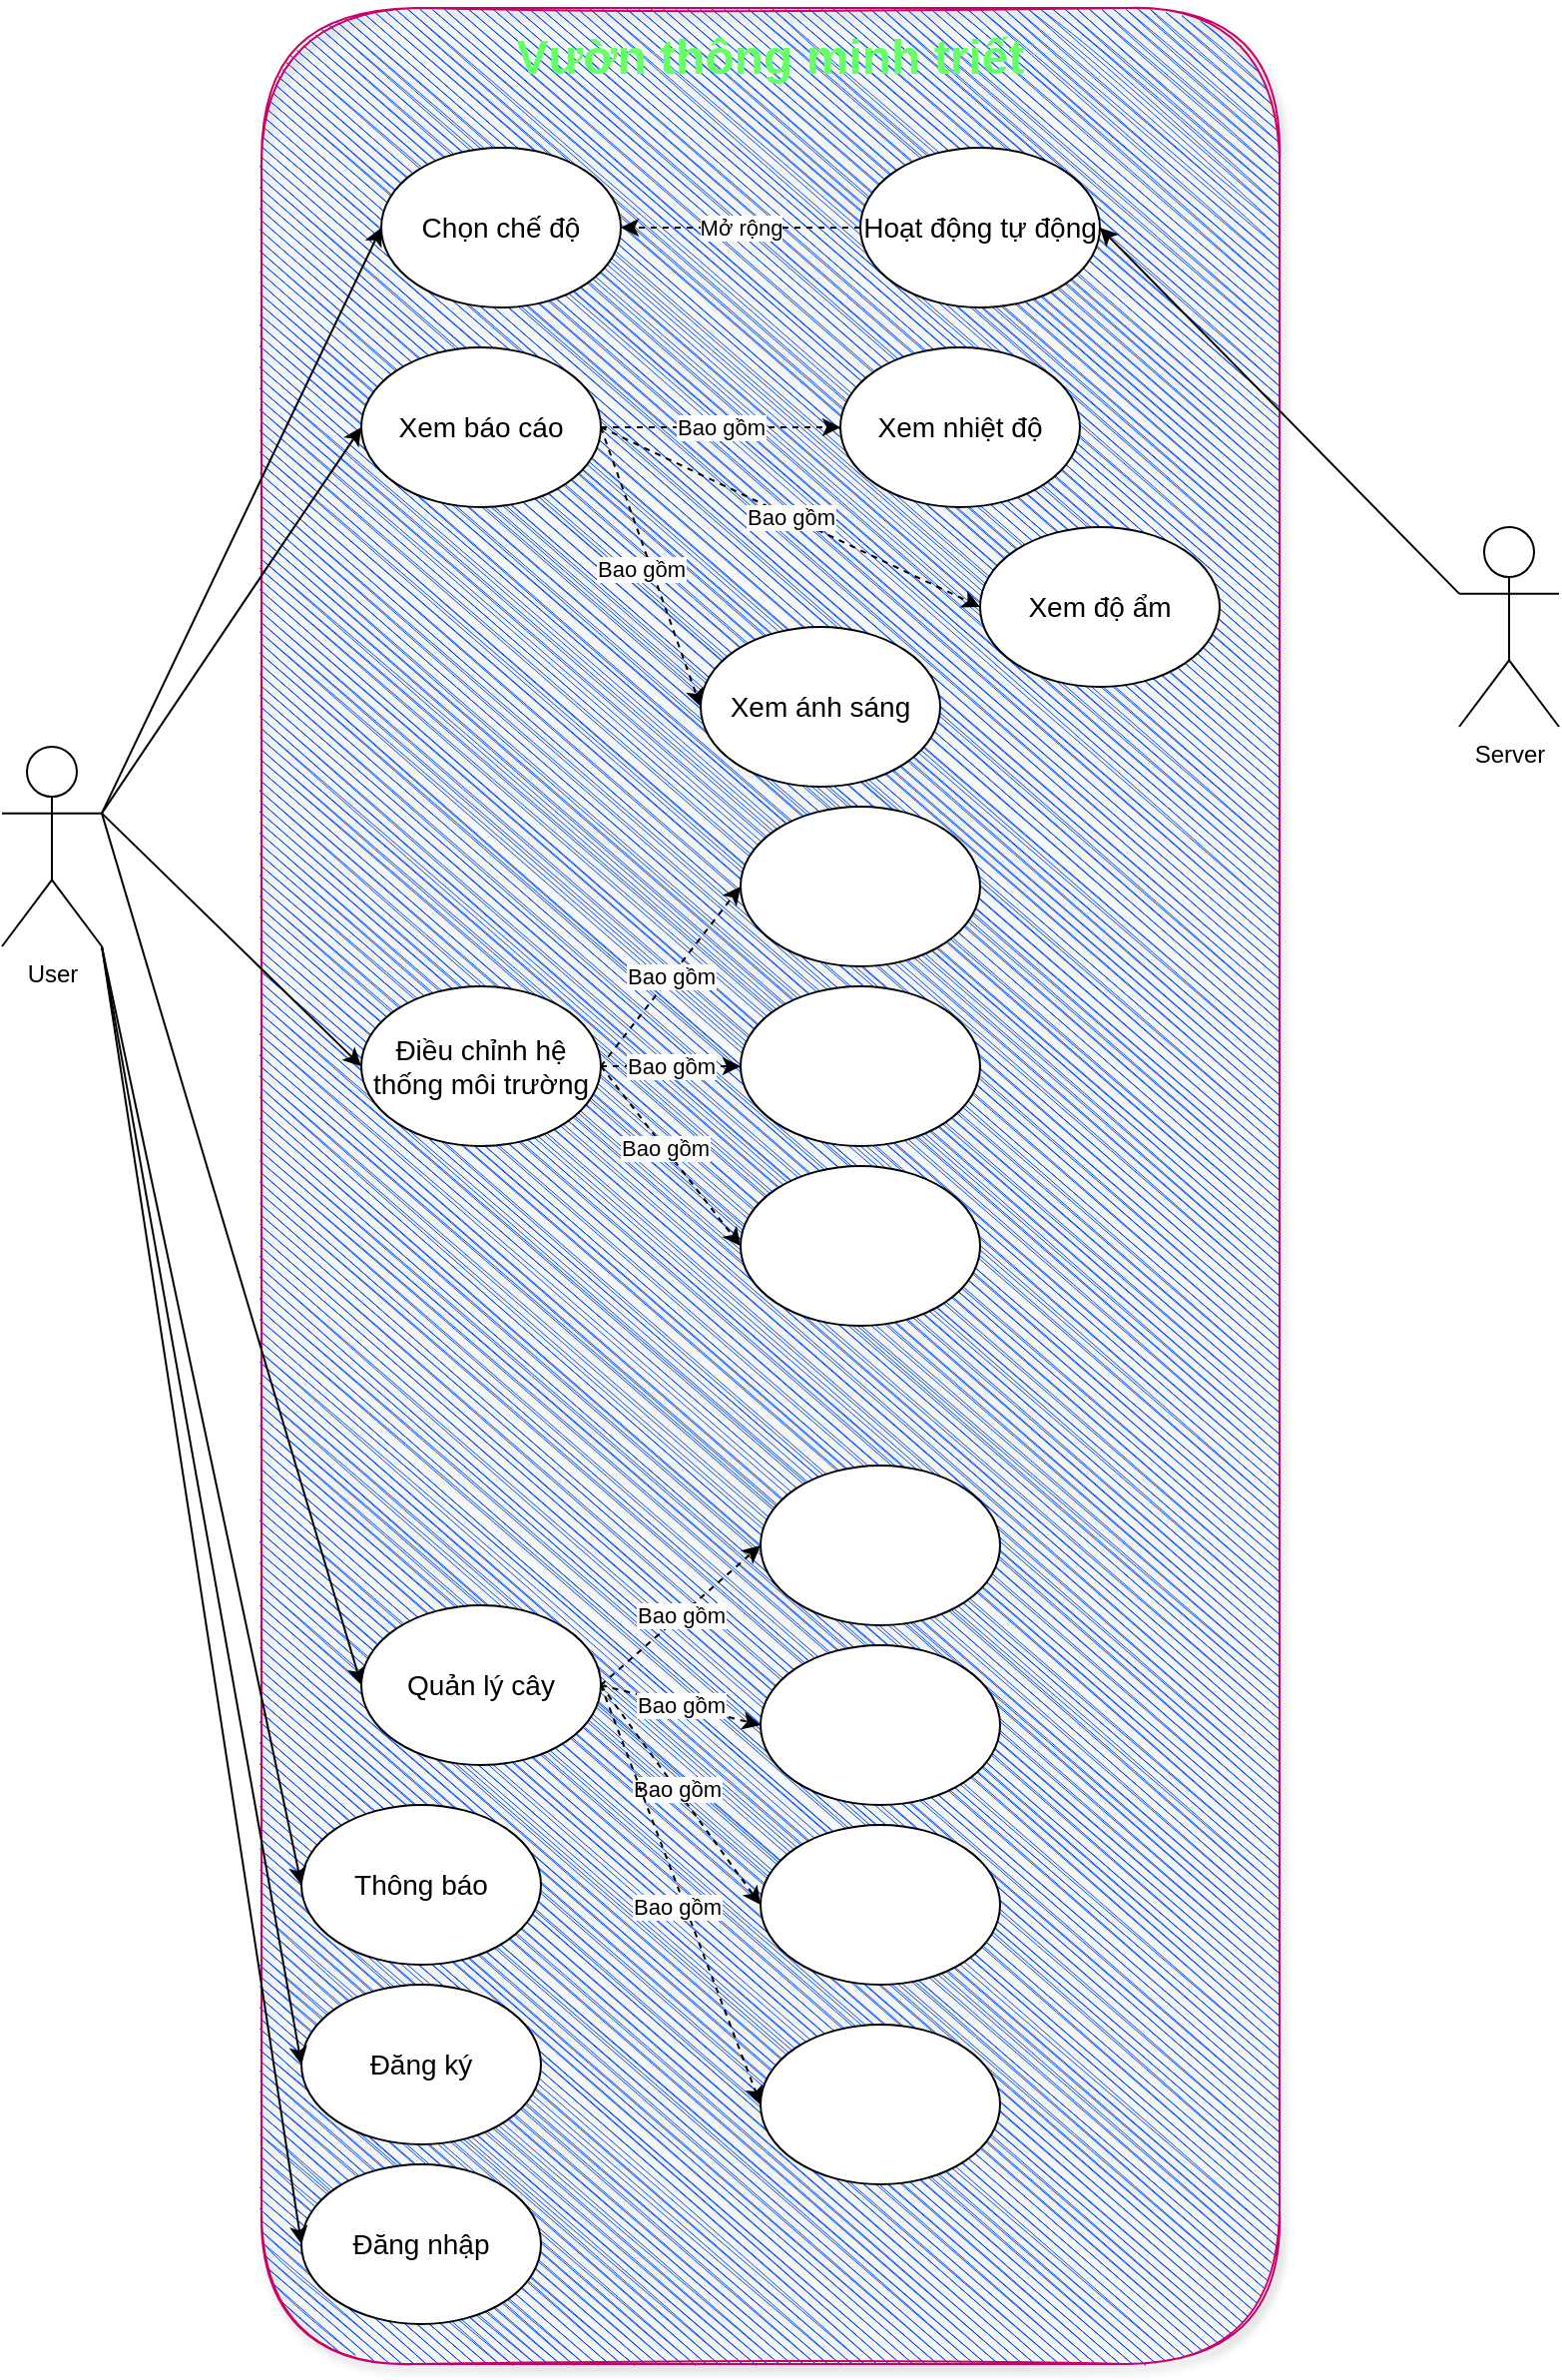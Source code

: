 <mxfile>
    <diagram id="cD7PS45kZMAy1JJQ16nZ" name="Use Case Diagram">
        <mxGraphModel dx="988" dy="420" grid="1" gridSize="10" guides="1" tooltips="1" connect="1" arrows="1" fold="1" page="1" pageScale="1" pageWidth="827" pageHeight="1169" math="0" shadow="0">
            <root>
                <mxCell id="0"/>
                <mxCell id="1" parent="0"/>
                <mxCell id="55" value="" style="rounded=1;whiteSpace=wrap;html=1;fontSize=24;direction=south;fillColor=#0050ef;fontColor=#ffffff;strokeColor=#CC0066;shadow=1;glass=0;sketch=1;gradientDirection=east;" vertex="1" parent="1">
                    <mxGeometry x="160" y="70" width="510" height="1180" as="geometry"/>
                </mxCell>
                <mxCell id="6" value="User" style="shape=umlActor;verticalLabelPosition=bottom;verticalAlign=top;html=1;outlineConnect=0;" vertex="1" parent="1">
                    <mxGeometry x="30" y="440" width="50" height="100" as="geometry"/>
                </mxCell>
                <mxCell id="10" value="&lt;font style=&quot;font-size: 14px;&quot;&gt;Chọn chế độ&lt;/font&gt;" style="ellipse;whiteSpace=wrap;html=1;" vertex="1" parent="1">
                    <mxGeometry x="220" y="140" width="120" height="80" as="geometry"/>
                </mxCell>
                <mxCell id="11" value="&lt;font style=&quot;font-size: 14px;&quot;&gt;Hoạt động tự động&lt;/font&gt;" style="ellipse;whiteSpace=wrap;html=1;" vertex="1" parent="1">
                    <mxGeometry x="460" y="140" width="120" height="80" as="geometry"/>
                </mxCell>
                <mxCell id="12" value="" style="endArrow=classic;html=1;exitX=0;exitY=0.5;exitDx=0;exitDy=0;entryX=1;entryY=0.5;entryDx=0;entryDy=0;dashed=1;" edge="1" parent="1" source="11" target="10">
                    <mxGeometry relative="1" as="geometry">
                        <mxPoint x="320" y="100" as="sourcePoint"/>
                        <mxPoint x="420" y="100" as="targetPoint"/>
                    </mxGeometry>
                </mxCell>
                <mxCell id="13" value="Mở rộng" style="edgeLabel;resizable=0;html=1;align=center;verticalAlign=middle;" connectable="0" vertex="1" parent="12">
                    <mxGeometry relative="1" as="geometry"/>
                </mxCell>
                <mxCell id="15" value="&lt;span data-lucid-content=&quot;{&amp;quot;t&amp;quot;:&amp;quot;Điều chỉnh ánh sáng&amp;quot;,&amp;quot;m&amp;quot;:[{&amp;quot;s&amp;quot;:0,&amp;quot;n&amp;quot;:&amp;quot;a&amp;quot;,&amp;quot;v&amp;quot;:&amp;quot;center&amp;quot;},{&amp;quot;s&amp;quot;:0,&amp;quot;n&amp;quot;:&amp;quot;fc&amp;quot;,&amp;quot;v&amp;quot;:&amp;quot;Oblique&amp;quot;,&amp;quot;e&amp;quot;:19},{&amp;quot;s&amp;quot;:0,&amp;quot;n&amp;quot;:&amp;quot;fid&amp;quot;,&amp;quot;v&amp;quot;:8,&amp;quot;e&amp;quot;:19},{&amp;quot;s&amp;quot;:0,&amp;quot;n&amp;quot;:&amp;quot;i&amp;quot;,&amp;quot;v&amp;quot;:true,&amp;quot;e&amp;quot;:19},{&amp;quot;s&amp;quot;:0,&amp;quot;n&amp;quot;:&amp;quot;s&amp;quot;,&amp;quot;v&amp;quot;:17.778,&amp;quot;e&amp;quot;:19},{&amp;quot;s&amp;quot;:0,&amp;quot;n&amp;quot;:&amp;quot;c&amp;quot;,&amp;quot;v&amp;quot;:&amp;quot;#ffffffff&amp;quot;,&amp;quot;e&amp;quot;:19}]}&quot; data-lucid-type=&quot;application/vnd.lucid.text&quot; style=&quot;font-size: 14px;&quot;&gt;&lt;span style=&quot;color: rgb(255, 255, 255); font-size: 14px;&quot;&gt;Điều chỉnh ánh sáng&lt;/span&gt;&lt;/span&gt;" style="ellipse;whiteSpace=wrap;html=1;fontSize=14;" vertex="1" parent="1">
                    <mxGeometry x="400" y="560" width="120" height="80" as="geometry"/>
                </mxCell>
                <mxCell id="16" value="&lt;font style=&quot;font-size: 14px;&quot;&gt;Xem báo cáo&lt;/font&gt;" style="ellipse;whiteSpace=wrap;html=1;" vertex="1" parent="1">
                    <mxGeometry x="210" y="240" width="120" height="80" as="geometry"/>
                </mxCell>
                <mxCell id="17" value="&lt;span data-lucid-content=&quot;{&amp;quot;t&amp;quot;:&amp;quot;Điều chỉnh ánh sáng&amp;quot;,&amp;quot;m&amp;quot;:[{&amp;quot;s&amp;quot;:0,&amp;quot;n&amp;quot;:&amp;quot;a&amp;quot;,&amp;quot;v&amp;quot;:&amp;quot;center&amp;quot;},{&amp;quot;s&amp;quot;:0,&amp;quot;n&amp;quot;:&amp;quot;fc&amp;quot;,&amp;quot;v&amp;quot;:&amp;quot;Oblique&amp;quot;,&amp;quot;e&amp;quot;:19},{&amp;quot;s&amp;quot;:0,&amp;quot;n&amp;quot;:&amp;quot;fid&amp;quot;,&amp;quot;v&amp;quot;:8,&amp;quot;e&amp;quot;:19},{&amp;quot;s&amp;quot;:0,&amp;quot;n&amp;quot;:&amp;quot;i&amp;quot;,&amp;quot;v&amp;quot;:true,&amp;quot;e&amp;quot;:19},{&amp;quot;s&amp;quot;:0,&amp;quot;n&amp;quot;:&amp;quot;s&amp;quot;,&amp;quot;v&amp;quot;:17.778,&amp;quot;e&amp;quot;:19},{&amp;quot;s&amp;quot;:0,&amp;quot;n&amp;quot;:&amp;quot;c&amp;quot;,&amp;quot;v&amp;quot;:&amp;quot;#ffffffff&amp;quot;,&amp;quot;e&amp;quot;:19}]}&quot; data-lucid-type=&quot;application/vnd.lucid.text&quot;&gt;&lt;span style=&quot;color: rgb(255, 255, 255);&quot;&gt;&lt;font style=&quot;font-size: 14px;&quot;&gt;Điều chỉnh độ ẩm&lt;/font&gt;&lt;/span&gt;&lt;/span&gt;" style="ellipse;whiteSpace=wrap;html=1;" vertex="1" parent="1">
                    <mxGeometry x="400" y="650" width="120" height="80" as="geometry"/>
                </mxCell>
                <mxCell id="18" value="&lt;font style=&quot;font-size: 14px;&quot;&gt;Xem nhiệt độ&lt;/font&gt;" style="ellipse;whiteSpace=wrap;html=1;" vertex="1" parent="1">
                    <mxGeometry x="450" y="240" width="120" height="80" as="geometry"/>
                </mxCell>
                <mxCell id="19" value="&lt;font style=&quot;font-size: 14px;&quot;&gt;Xem ánh sáng&lt;/font&gt;" style="ellipse;whiteSpace=wrap;html=1;" vertex="1" parent="1">
                    <mxGeometry x="380" y="380" width="120" height="80" as="geometry"/>
                </mxCell>
                <mxCell id="20" value="&lt;font style=&quot;font-size: 14px;&quot;&gt;Xem độ ẩm&lt;/font&gt;" style="ellipse;whiteSpace=wrap;html=1;" vertex="1" parent="1">
                    <mxGeometry x="520" y="330" width="120" height="80" as="geometry"/>
                </mxCell>
                <mxCell id="23" value="Bao gồm" style="endArrow=classic;html=1;dashed=1;exitX=1;exitY=0.5;exitDx=0;exitDy=0;entryX=0;entryY=0.5;entryDx=0;entryDy=0;" edge="1" parent="1" source="16" target="18">
                    <mxGeometry relative="1" as="geometry">
                        <mxPoint x="350" y="380" as="sourcePoint"/>
                        <mxPoint x="450" y="380" as="targetPoint"/>
                    </mxGeometry>
                </mxCell>
                <mxCell id="25" value="" style="endArrow=classic;html=1;dashed=1;entryX=0;entryY=0.5;entryDx=0;entryDy=0;" edge="1" parent="1" target="19">
                    <mxGeometry relative="1" as="geometry">
                        <mxPoint x="330" y="280" as="sourcePoint"/>
                        <mxPoint x="490" y="350" as="targetPoint"/>
                    </mxGeometry>
                </mxCell>
                <mxCell id="31" value="Bao gồm" style="edgeLabel;html=1;align=center;verticalAlign=middle;resizable=0;points=[];" vertex="1" connectable="0" parent="25">
                    <mxGeometry x="0.172" y="2" relative="1" as="geometry">
                        <mxPoint x="-11" y="-11" as="offset"/>
                    </mxGeometry>
                </mxCell>
                <mxCell id="27" value="Bao gồm" style="endArrow=classic;html=1;dashed=1;entryX=0;entryY=0.5;entryDx=0;entryDy=0;" edge="1" parent="1" target="20">
                    <mxGeometry relative="1" as="geometry">
                        <mxPoint x="330" y="280" as="sourcePoint"/>
                        <mxPoint x="470" y="470" as="targetPoint"/>
                    </mxGeometry>
                </mxCell>
                <mxCell id="32" value="&lt;font color=&quot;#ffffff&quot; style=&quot;font-size: 14px;&quot;&gt;&lt;span style=&quot;font-size: 14px;&quot;&gt;Điều chỉnh nhiệt độ&lt;/span&gt;&lt;/font&gt;" style="ellipse;whiteSpace=wrap;html=1;fontSize=14;" vertex="1" parent="1">
                    <mxGeometry x="400" y="470" width="120" height="80" as="geometry"/>
                </mxCell>
                <mxCell id="33" value="&lt;font style=&quot;font-size: 14px;&quot;&gt;Điều chỉnh hệ thống môi trường&lt;/font&gt;" style="ellipse;whiteSpace=wrap;html=1;" vertex="1" parent="1">
                    <mxGeometry x="210" y="560" width="120" height="80" as="geometry"/>
                </mxCell>
                <mxCell id="34" value="Bao gồm" style="endArrow=classic;html=1;dashed=1;exitX=1;exitY=0.5;exitDx=0;exitDy=0;entryX=0;entryY=0.5;entryDx=0;entryDy=0;" edge="1" parent="1" source="33" target="32">
                    <mxGeometry relative="1" as="geometry">
                        <mxPoint x="300" y="610" as="sourcePoint"/>
                        <mxPoint x="400" y="510" as="targetPoint"/>
                    </mxGeometry>
                </mxCell>
                <mxCell id="35" value="" style="endArrow=classic;html=1;dashed=1;entryX=0;entryY=0.5;entryDx=0;entryDy=0;exitX=1;exitY=0.5;exitDx=0;exitDy=0;" edge="1" parent="1" source="33" target="17">
                    <mxGeometry relative="1" as="geometry">
                        <mxPoint x="280" y="510" as="sourcePoint"/>
                        <mxPoint x="330" y="650" as="targetPoint"/>
                    </mxGeometry>
                </mxCell>
                <mxCell id="36" value="Bao gồm" style="edgeLabel;html=1;align=center;verticalAlign=middle;resizable=0;points=[];" vertex="1" connectable="0" parent="35">
                    <mxGeometry x="0.172" y="2" relative="1" as="geometry">
                        <mxPoint x="-11" y="-11" as="offset"/>
                    </mxGeometry>
                </mxCell>
                <mxCell id="37" value="Bao gồm" style="endArrow=classic;html=1;dashed=1;entryX=0;entryY=0.5;entryDx=0;entryDy=0;exitX=1;exitY=0.5;exitDx=0;exitDy=0;" edge="1" parent="1" source="33" target="15">
                    <mxGeometry relative="1" as="geometry">
                        <mxPoint x="280" y="510" as="sourcePoint"/>
                        <mxPoint x="470" y="600" as="targetPoint"/>
                    </mxGeometry>
                </mxCell>
                <mxCell id="39" value="&lt;span data-lucid-content=&quot;{&amp;quot;t&amp;quot;:&amp;quot;Điều chỉnh ánh sáng&amp;quot;,&amp;quot;m&amp;quot;:[{&amp;quot;s&amp;quot;:0,&amp;quot;n&amp;quot;:&amp;quot;a&amp;quot;,&amp;quot;v&amp;quot;:&amp;quot;center&amp;quot;},{&amp;quot;s&amp;quot;:0,&amp;quot;n&amp;quot;:&amp;quot;fc&amp;quot;,&amp;quot;v&amp;quot;:&amp;quot;Oblique&amp;quot;,&amp;quot;e&amp;quot;:19},{&amp;quot;s&amp;quot;:0,&amp;quot;n&amp;quot;:&amp;quot;fid&amp;quot;,&amp;quot;v&amp;quot;:8,&amp;quot;e&amp;quot;:19},{&amp;quot;s&amp;quot;:0,&amp;quot;n&amp;quot;:&amp;quot;i&amp;quot;,&amp;quot;v&amp;quot;:true,&amp;quot;e&amp;quot;:19},{&amp;quot;s&amp;quot;:0,&amp;quot;n&amp;quot;:&amp;quot;s&amp;quot;,&amp;quot;v&amp;quot;:17.778,&amp;quot;e&amp;quot;:19},{&amp;quot;s&amp;quot;:0,&amp;quot;n&amp;quot;:&amp;quot;c&amp;quot;,&amp;quot;v&amp;quot;:&amp;quot;#ffffffff&amp;quot;,&amp;quot;e&amp;quot;:19}]}&quot; data-lucid-type=&quot;application/vnd.lucid.text&quot;&gt;&lt;span style=&quot;color: rgb(255, 255, 255); font-size: 13.333px;&quot;&gt;Thêm thông tin của cây&lt;/span&gt;&lt;/span&gt;" style="ellipse;whiteSpace=wrap;html=1;" vertex="1" parent="1">
                    <mxGeometry x="410" y="890" width="120" height="80" as="geometry"/>
                </mxCell>
                <mxCell id="40" value="&lt;span data-lucid-content=&quot;{&amp;quot;t&amp;quot;:&amp;quot;Điều chỉnh ánh sáng&amp;quot;,&amp;quot;m&amp;quot;:[{&amp;quot;s&amp;quot;:0,&amp;quot;n&amp;quot;:&amp;quot;a&amp;quot;,&amp;quot;v&amp;quot;:&amp;quot;center&amp;quot;},{&amp;quot;s&amp;quot;:0,&amp;quot;n&amp;quot;:&amp;quot;fc&amp;quot;,&amp;quot;v&amp;quot;:&amp;quot;Oblique&amp;quot;,&amp;quot;e&amp;quot;:19},{&amp;quot;s&amp;quot;:0,&amp;quot;n&amp;quot;:&amp;quot;fid&amp;quot;,&amp;quot;v&amp;quot;:8,&amp;quot;e&amp;quot;:19},{&amp;quot;s&amp;quot;:0,&amp;quot;n&amp;quot;:&amp;quot;i&amp;quot;,&amp;quot;v&amp;quot;:true,&amp;quot;e&amp;quot;:19},{&amp;quot;s&amp;quot;:0,&amp;quot;n&amp;quot;:&amp;quot;s&amp;quot;,&amp;quot;v&amp;quot;:17.778,&amp;quot;e&amp;quot;:19},{&amp;quot;s&amp;quot;:0,&amp;quot;n&amp;quot;:&amp;quot;c&amp;quot;,&amp;quot;v&amp;quot;:&amp;quot;#ffffffff&amp;quot;,&amp;quot;e&amp;quot;:19}]}&quot; data-lucid-type=&quot;application/vnd.lucid.text&quot;&gt;&lt;span style=&quot;color: rgb(255, 255, 255); font-size: 13.333px;&quot;&gt;Sửa thông tin của cây&lt;/span&gt;&lt;/span&gt;" style="ellipse;whiteSpace=wrap;html=1;" vertex="1" parent="1">
                    <mxGeometry x="410" y="980" width="120" height="80" as="geometry"/>
                </mxCell>
                <mxCell id="41" value="&lt;font color=&quot;#ffffff&quot;&gt;&lt;span style=&quot;font-size: 13.333px;&quot;&gt;Xem thông tin của cây&lt;/span&gt;&lt;/font&gt;" style="ellipse;whiteSpace=wrap;html=1;" vertex="1" parent="1">
                    <mxGeometry x="410" y="800" width="120" height="80" as="geometry"/>
                </mxCell>
                <mxCell id="42" value="&lt;font style=&quot;font-size: 14px;&quot;&gt;Quản lý cây&lt;/font&gt;" style="ellipse;whiteSpace=wrap;html=1;" vertex="1" parent="1">
                    <mxGeometry x="210" y="870" width="120" height="80" as="geometry"/>
                </mxCell>
                <mxCell id="43" value="Bao gồm" style="endArrow=classic;html=1;dashed=1;exitX=1;exitY=0.5;exitDx=0;exitDy=0;entryX=0;entryY=0.5;entryDx=0;entryDy=0;" edge="1" parent="1" source="42" target="41">
                    <mxGeometry relative="1" as="geometry">
                        <mxPoint x="320" y="900" as="sourcePoint"/>
                        <mxPoint x="420" y="800" as="targetPoint"/>
                    </mxGeometry>
                </mxCell>
                <mxCell id="44" value="" style="endArrow=classic;html=1;dashed=1;entryX=0;entryY=0.5;entryDx=0;entryDy=0;exitX=1;exitY=0.5;exitDx=0;exitDy=0;" edge="1" parent="1" target="40" source="42">
                    <mxGeometry relative="1" as="geometry">
                        <mxPoint x="300" y="800" as="sourcePoint"/>
                        <mxPoint x="350" y="940" as="targetPoint"/>
                    </mxGeometry>
                </mxCell>
                <mxCell id="45" value="Bao gồm" style="edgeLabel;html=1;align=center;verticalAlign=middle;resizable=0;points=[];" vertex="1" connectable="0" parent="44">
                    <mxGeometry x="0.172" y="2" relative="1" as="geometry">
                        <mxPoint x="-11" y="-11" as="offset"/>
                    </mxGeometry>
                </mxCell>
                <mxCell id="46" value="Bao gồm" style="endArrow=classic;html=1;dashed=1;entryX=0;entryY=0.5;entryDx=0;entryDy=0;exitX=1;exitY=0.5;exitDx=0;exitDy=0;" edge="1" parent="1" target="39" source="42">
                    <mxGeometry relative="1" as="geometry">
                        <mxPoint x="300" y="800" as="sourcePoint"/>
                        <mxPoint x="490" y="890" as="targetPoint"/>
                    </mxGeometry>
                </mxCell>
                <mxCell id="47" value="&lt;span data-lucid-content=&quot;{&amp;quot;t&amp;quot;:&amp;quot;Điều chỉnh ánh sáng&amp;quot;,&amp;quot;m&amp;quot;:[{&amp;quot;s&amp;quot;:0,&amp;quot;n&amp;quot;:&amp;quot;a&amp;quot;,&amp;quot;v&amp;quot;:&amp;quot;center&amp;quot;},{&amp;quot;s&amp;quot;:0,&amp;quot;n&amp;quot;:&amp;quot;fc&amp;quot;,&amp;quot;v&amp;quot;:&amp;quot;Oblique&amp;quot;,&amp;quot;e&amp;quot;:19},{&amp;quot;s&amp;quot;:0,&amp;quot;n&amp;quot;:&amp;quot;fid&amp;quot;,&amp;quot;v&amp;quot;:8,&amp;quot;e&amp;quot;:19},{&amp;quot;s&amp;quot;:0,&amp;quot;n&amp;quot;:&amp;quot;i&amp;quot;,&amp;quot;v&amp;quot;:true,&amp;quot;e&amp;quot;:19},{&amp;quot;s&amp;quot;:0,&amp;quot;n&amp;quot;:&amp;quot;s&amp;quot;,&amp;quot;v&amp;quot;:17.778,&amp;quot;e&amp;quot;:19},{&amp;quot;s&amp;quot;:0,&amp;quot;n&amp;quot;:&amp;quot;c&amp;quot;,&amp;quot;v&amp;quot;:&amp;quot;#ffffffff&amp;quot;,&amp;quot;e&amp;quot;:19}]}&quot; data-lucid-type=&quot;application/vnd.lucid.text&quot;&gt;&lt;span style=&quot;color: rgb(255, 255, 255); font-size: 13.333px;&quot;&gt;Xóa thông tin của cây&lt;/span&gt;&lt;/span&gt;" style="ellipse;whiteSpace=wrap;html=1;" vertex="1" parent="1">
                    <mxGeometry x="410" y="1080" width="120" height="80" as="geometry"/>
                </mxCell>
                <mxCell id="48" value="" style="endArrow=classic;html=1;dashed=1;entryX=0;entryY=0.5;entryDx=0;entryDy=0;exitX=1;exitY=0.5;exitDx=0;exitDy=0;" edge="1" parent="1" source="42" target="47">
                    <mxGeometry relative="1" as="geometry">
                        <mxPoint x="310" y="810" as="sourcePoint"/>
                        <mxPoint x="420" y="1000" as="targetPoint"/>
                    </mxGeometry>
                </mxCell>
                <mxCell id="49" value="Bao gồm" style="edgeLabel;html=1;align=center;verticalAlign=middle;resizable=0;points=[];" vertex="1" connectable="0" parent="48">
                    <mxGeometry x="0.172" y="2" relative="1" as="geometry">
                        <mxPoint x="-11" y="-11" as="offset"/>
                    </mxGeometry>
                </mxCell>
                <mxCell id="50" value="Server" style="shape=umlActor;verticalLabelPosition=bottom;verticalAlign=top;html=1;outlineConnect=0;" vertex="1" parent="1">
                    <mxGeometry x="760" y="330" width="50" height="100" as="geometry"/>
                </mxCell>
                <mxCell id="54" value="&lt;font style=&quot;font-size: 14px;&quot;&gt;Thông báo&lt;/font&gt;" style="ellipse;whiteSpace=wrap;html=1;" vertex="1" parent="1">
                    <mxGeometry x="180" y="970" width="120" height="80" as="geometry"/>
                </mxCell>
                <mxCell id="56" value="&lt;font style=&quot;font-size: 24px&quot;&gt;Vườn thông minh triết&lt;/font&gt;" style="text;html=1;align=center;verticalAlign=middle;whiteSpace=wrap;rounded=0;fontStyle=1;fontColor=#66FF66;" vertex="1" parent="1">
                    <mxGeometry x="214" y="80" width="402" height="30" as="geometry"/>
                </mxCell>
                <mxCell id="57" value="" style="endArrow=classic;html=1;fontSize=14;exitX=1;exitY=0.333;exitDx=0;exitDy=0;exitPerimeter=0;entryX=0;entryY=0.5;entryDx=0;entryDy=0;" edge="1" parent="1" source="6" target="10">
                    <mxGeometry width="50" height="50" relative="1" as="geometry">
                        <mxPoint x="100" y="380" as="sourcePoint"/>
                        <mxPoint x="150" y="330" as="targetPoint"/>
                    </mxGeometry>
                </mxCell>
                <mxCell id="58" value="" style="endArrow=classic;html=1;fontSize=14;exitX=1;exitY=0.333;exitDx=0;exitDy=0;exitPerimeter=0;entryX=0;entryY=0.5;entryDx=0;entryDy=0;" edge="1" parent="1" source="6" target="16">
                    <mxGeometry width="50" height="50" relative="1" as="geometry">
                        <mxPoint x="110" y="450" as="sourcePoint"/>
                        <mxPoint x="160" y="400" as="targetPoint"/>
                    </mxGeometry>
                </mxCell>
                <mxCell id="60" value="" style="endArrow=classic;html=1;fontSize=14;entryX=0;entryY=0.5;entryDx=0;entryDy=0;exitX=1;exitY=0.333;exitDx=0;exitDy=0;exitPerimeter=0;" edge="1" parent="1" source="6" target="33">
                    <mxGeometry width="50" height="50" relative="1" as="geometry">
                        <mxPoint x="110" y="390" as="sourcePoint"/>
                        <mxPoint x="130" y="530" as="targetPoint"/>
                    </mxGeometry>
                </mxCell>
                <mxCell id="61" value="" style="endArrow=classic;html=1;fontSize=14;entryX=0;entryY=0.5;entryDx=0;entryDy=0;exitX=1;exitY=0.333;exitDx=0;exitDy=0;exitPerimeter=0;" edge="1" parent="1" source="6" target="42">
                    <mxGeometry width="50" height="50" relative="1" as="geometry">
                        <mxPoint x="110" y="380" as="sourcePoint"/>
                        <mxPoint x="150" y="590" as="targetPoint"/>
                    </mxGeometry>
                </mxCell>
                <mxCell id="62" value="" style="endArrow=classic;html=1;fontSize=14;entryX=0;entryY=0.5;entryDx=0;entryDy=0;exitX=1;exitY=1;exitDx=0;exitDy=0;exitPerimeter=0;" edge="1" parent="1" source="6" target="54">
                    <mxGeometry width="50" height="50" relative="1" as="geometry">
                        <mxPoint x="110" y="570" as="sourcePoint"/>
                        <mxPoint x="130" y="1030" as="targetPoint"/>
                    </mxGeometry>
                </mxCell>
                <mxCell id="64" value="" style="endArrow=classic;html=1;fontSize=14;exitX=0;exitY=0.333;exitDx=0;exitDy=0;exitPerimeter=0;entryX=1;entryY=0.5;entryDx=0;entryDy=0;" edge="1" parent="1" source="50" target="11">
                    <mxGeometry width="50" height="50" relative="1" as="geometry">
                        <mxPoint x="750" y="660" as="sourcePoint"/>
                        <mxPoint x="730" y="250" as="targetPoint"/>
                    </mxGeometry>
                </mxCell>
                <mxCell id="65" value="Đăng ký" style="ellipse;whiteSpace=wrap;html=1;fontSize=14;" vertex="1" parent="1">
                    <mxGeometry x="180" y="1060" width="120" height="80" as="geometry"/>
                </mxCell>
                <mxCell id="66" value="Đăng nhập" style="ellipse;whiteSpace=wrap;html=1;fontSize=14;" vertex="1" parent="1">
                    <mxGeometry x="180" y="1150" width="120" height="80" as="geometry"/>
                </mxCell>
                <mxCell id="67" value="" style="endArrow=classic;html=1;fontSize=14;entryX=0;entryY=0.5;entryDx=0;entryDy=0;exitX=1;exitY=1;exitDx=0;exitDy=0;exitPerimeter=0;" edge="1" parent="1" source="6" target="65">
                    <mxGeometry width="50" height="50" relative="1" as="geometry">
                        <mxPoint x="90" y="630" as="sourcePoint"/>
                        <mxPoint x="170" y="1100" as="targetPoint"/>
                    </mxGeometry>
                </mxCell>
                <mxCell id="68" value="" style="endArrow=classic;html=1;fontSize=14;entryX=0;entryY=0.5;entryDx=0;entryDy=0;exitX=1;exitY=1;exitDx=0;exitDy=0;exitPerimeter=0;" edge="1" parent="1" source="6" target="66">
                    <mxGeometry width="50" height="50" relative="1" as="geometry">
                        <mxPoint x="110" y="1310" as="sourcePoint"/>
                        <mxPoint x="160" y="1260" as="targetPoint"/>
                    </mxGeometry>
                </mxCell>
            </root>
        </mxGraphModel>
    </diagram>
</mxfile>